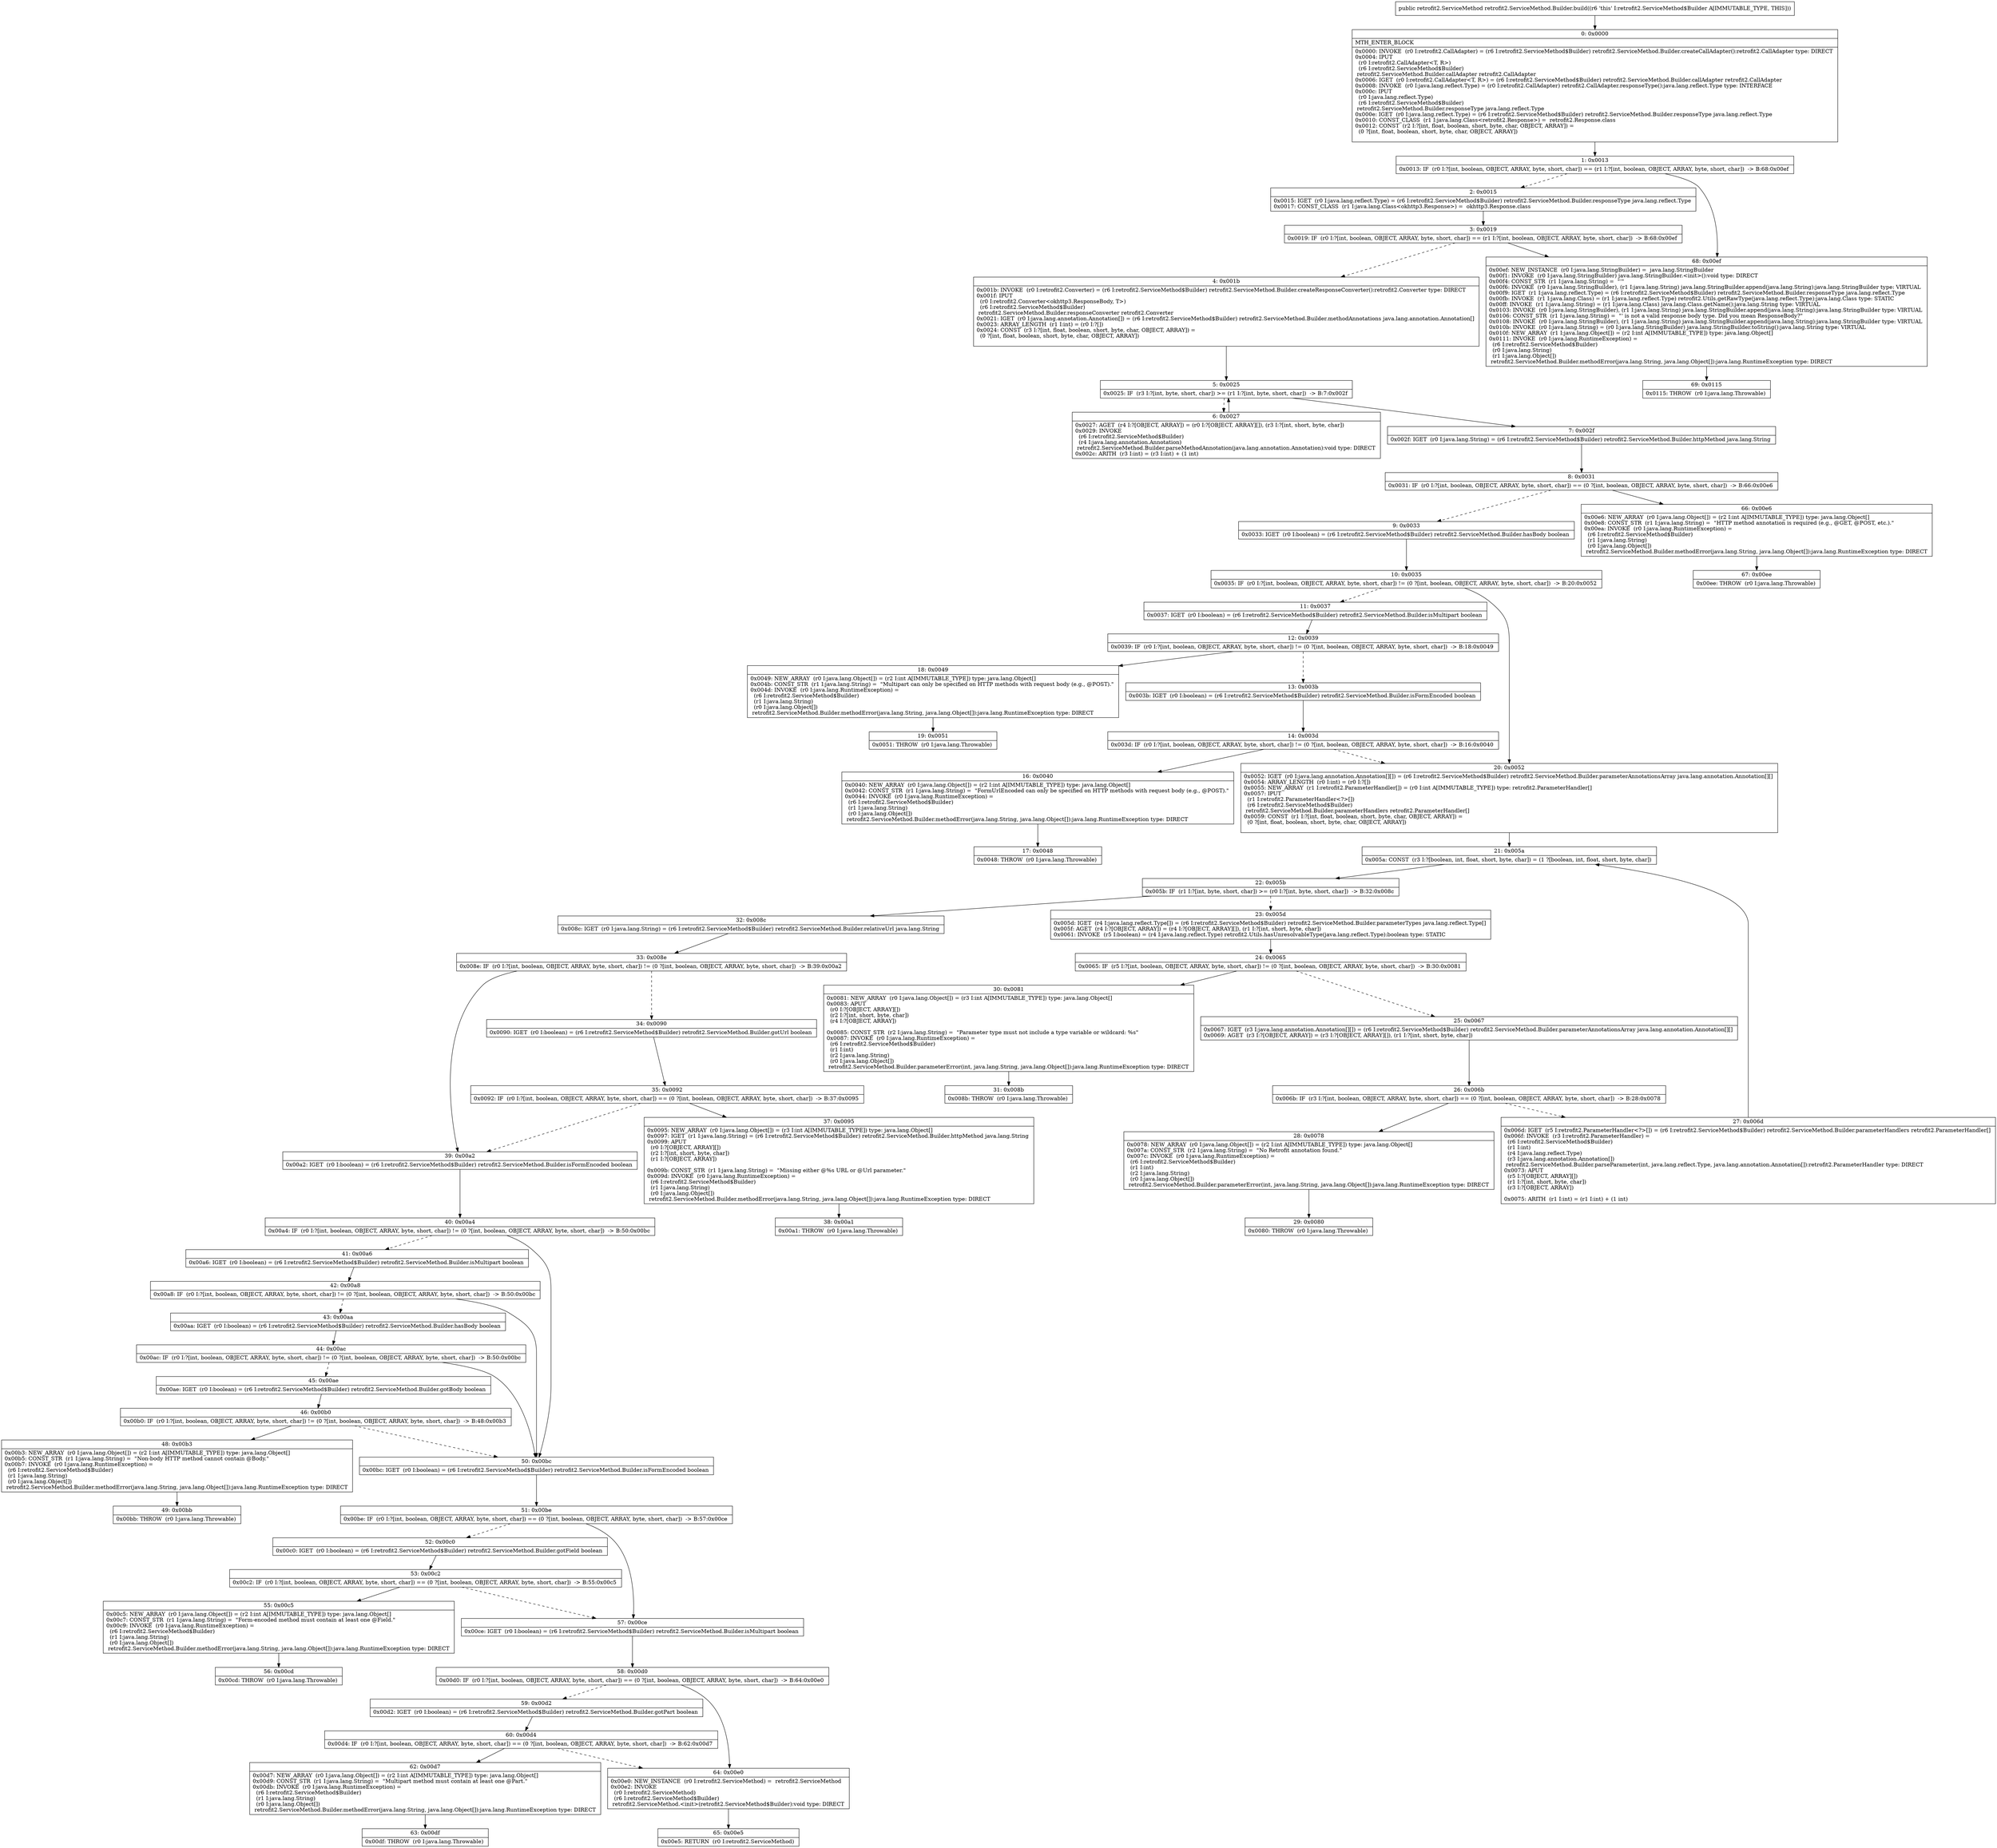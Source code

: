 digraph "CFG forretrofit2.ServiceMethod.Builder.build()Lretrofit2\/ServiceMethod;" {
Node_0 [shape=record,label="{0\:\ 0x0000|MTH_ENTER_BLOCK\l|0x0000: INVOKE  (r0 I:retrofit2.CallAdapter) = (r6 I:retrofit2.ServiceMethod$Builder) retrofit2.ServiceMethod.Builder.createCallAdapter():retrofit2.CallAdapter type: DIRECT \l0x0004: IPUT  \l  (r0 I:retrofit2.CallAdapter\<T, R\>)\l  (r6 I:retrofit2.ServiceMethod$Builder)\l retrofit2.ServiceMethod.Builder.callAdapter retrofit2.CallAdapter \l0x0006: IGET  (r0 I:retrofit2.CallAdapter\<T, R\>) = (r6 I:retrofit2.ServiceMethod$Builder) retrofit2.ServiceMethod.Builder.callAdapter retrofit2.CallAdapter \l0x0008: INVOKE  (r0 I:java.lang.reflect.Type) = (r0 I:retrofit2.CallAdapter) retrofit2.CallAdapter.responseType():java.lang.reflect.Type type: INTERFACE \l0x000c: IPUT  \l  (r0 I:java.lang.reflect.Type)\l  (r6 I:retrofit2.ServiceMethod$Builder)\l retrofit2.ServiceMethod.Builder.responseType java.lang.reflect.Type \l0x000e: IGET  (r0 I:java.lang.reflect.Type) = (r6 I:retrofit2.ServiceMethod$Builder) retrofit2.ServiceMethod.Builder.responseType java.lang.reflect.Type \l0x0010: CONST_CLASS  (r1 I:java.lang.Class\<retrofit2.Response\>) =  retrofit2.Response.class \l0x0012: CONST  (r2 I:?[int, float, boolean, short, byte, char, OBJECT, ARRAY]) = \l  (0 ?[int, float, boolean, short, byte, char, OBJECT, ARRAY])\l \l}"];
Node_1 [shape=record,label="{1\:\ 0x0013|0x0013: IF  (r0 I:?[int, boolean, OBJECT, ARRAY, byte, short, char]) == (r1 I:?[int, boolean, OBJECT, ARRAY, byte, short, char])  \-\> B:68:0x00ef \l}"];
Node_2 [shape=record,label="{2\:\ 0x0015|0x0015: IGET  (r0 I:java.lang.reflect.Type) = (r6 I:retrofit2.ServiceMethod$Builder) retrofit2.ServiceMethod.Builder.responseType java.lang.reflect.Type \l0x0017: CONST_CLASS  (r1 I:java.lang.Class\<okhttp3.Response\>) =  okhttp3.Response.class \l}"];
Node_3 [shape=record,label="{3\:\ 0x0019|0x0019: IF  (r0 I:?[int, boolean, OBJECT, ARRAY, byte, short, char]) == (r1 I:?[int, boolean, OBJECT, ARRAY, byte, short, char])  \-\> B:68:0x00ef \l}"];
Node_4 [shape=record,label="{4\:\ 0x001b|0x001b: INVOKE  (r0 I:retrofit2.Converter) = (r6 I:retrofit2.ServiceMethod$Builder) retrofit2.ServiceMethod.Builder.createResponseConverter():retrofit2.Converter type: DIRECT \l0x001f: IPUT  \l  (r0 I:retrofit2.Converter\<okhttp3.ResponseBody, T\>)\l  (r6 I:retrofit2.ServiceMethod$Builder)\l retrofit2.ServiceMethod.Builder.responseConverter retrofit2.Converter \l0x0021: IGET  (r0 I:java.lang.annotation.Annotation[]) = (r6 I:retrofit2.ServiceMethod$Builder) retrofit2.ServiceMethod.Builder.methodAnnotations java.lang.annotation.Annotation[] \l0x0023: ARRAY_LENGTH  (r1 I:int) = (r0 I:?[]) \l0x0024: CONST  (r3 I:?[int, float, boolean, short, byte, char, OBJECT, ARRAY]) = \l  (0 ?[int, float, boolean, short, byte, char, OBJECT, ARRAY])\l \l}"];
Node_5 [shape=record,label="{5\:\ 0x0025|0x0025: IF  (r3 I:?[int, byte, short, char]) \>= (r1 I:?[int, byte, short, char])  \-\> B:7:0x002f \l}"];
Node_6 [shape=record,label="{6\:\ 0x0027|0x0027: AGET  (r4 I:?[OBJECT, ARRAY]) = (r0 I:?[OBJECT, ARRAY][]), (r3 I:?[int, short, byte, char]) \l0x0029: INVOKE  \l  (r6 I:retrofit2.ServiceMethod$Builder)\l  (r4 I:java.lang.annotation.Annotation)\l retrofit2.ServiceMethod.Builder.parseMethodAnnotation(java.lang.annotation.Annotation):void type: DIRECT \l0x002c: ARITH  (r3 I:int) = (r3 I:int) + (1 int) \l}"];
Node_7 [shape=record,label="{7\:\ 0x002f|0x002f: IGET  (r0 I:java.lang.String) = (r6 I:retrofit2.ServiceMethod$Builder) retrofit2.ServiceMethod.Builder.httpMethod java.lang.String \l}"];
Node_8 [shape=record,label="{8\:\ 0x0031|0x0031: IF  (r0 I:?[int, boolean, OBJECT, ARRAY, byte, short, char]) == (0 ?[int, boolean, OBJECT, ARRAY, byte, short, char])  \-\> B:66:0x00e6 \l}"];
Node_9 [shape=record,label="{9\:\ 0x0033|0x0033: IGET  (r0 I:boolean) = (r6 I:retrofit2.ServiceMethod$Builder) retrofit2.ServiceMethod.Builder.hasBody boolean \l}"];
Node_10 [shape=record,label="{10\:\ 0x0035|0x0035: IF  (r0 I:?[int, boolean, OBJECT, ARRAY, byte, short, char]) != (0 ?[int, boolean, OBJECT, ARRAY, byte, short, char])  \-\> B:20:0x0052 \l}"];
Node_11 [shape=record,label="{11\:\ 0x0037|0x0037: IGET  (r0 I:boolean) = (r6 I:retrofit2.ServiceMethod$Builder) retrofit2.ServiceMethod.Builder.isMultipart boolean \l}"];
Node_12 [shape=record,label="{12\:\ 0x0039|0x0039: IF  (r0 I:?[int, boolean, OBJECT, ARRAY, byte, short, char]) != (0 ?[int, boolean, OBJECT, ARRAY, byte, short, char])  \-\> B:18:0x0049 \l}"];
Node_13 [shape=record,label="{13\:\ 0x003b|0x003b: IGET  (r0 I:boolean) = (r6 I:retrofit2.ServiceMethod$Builder) retrofit2.ServiceMethod.Builder.isFormEncoded boolean \l}"];
Node_14 [shape=record,label="{14\:\ 0x003d|0x003d: IF  (r0 I:?[int, boolean, OBJECT, ARRAY, byte, short, char]) != (0 ?[int, boolean, OBJECT, ARRAY, byte, short, char])  \-\> B:16:0x0040 \l}"];
Node_16 [shape=record,label="{16\:\ 0x0040|0x0040: NEW_ARRAY  (r0 I:java.lang.Object[]) = (r2 I:int A[IMMUTABLE_TYPE]) type: java.lang.Object[] \l0x0042: CONST_STR  (r1 I:java.lang.String) =  \"FormUrlEncoded can only be specified on HTTP methods with request body (e.g., @POST).\" \l0x0044: INVOKE  (r0 I:java.lang.RuntimeException) = \l  (r6 I:retrofit2.ServiceMethod$Builder)\l  (r1 I:java.lang.String)\l  (r0 I:java.lang.Object[])\l retrofit2.ServiceMethod.Builder.methodError(java.lang.String, java.lang.Object[]):java.lang.RuntimeException type: DIRECT \l}"];
Node_17 [shape=record,label="{17\:\ 0x0048|0x0048: THROW  (r0 I:java.lang.Throwable) \l}"];
Node_18 [shape=record,label="{18\:\ 0x0049|0x0049: NEW_ARRAY  (r0 I:java.lang.Object[]) = (r2 I:int A[IMMUTABLE_TYPE]) type: java.lang.Object[] \l0x004b: CONST_STR  (r1 I:java.lang.String) =  \"Multipart can only be specified on HTTP methods with request body (e.g., @POST).\" \l0x004d: INVOKE  (r0 I:java.lang.RuntimeException) = \l  (r6 I:retrofit2.ServiceMethod$Builder)\l  (r1 I:java.lang.String)\l  (r0 I:java.lang.Object[])\l retrofit2.ServiceMethod.Builder.methodError(java.lang.String, java.lang.Object[]):java.lang.RuntimeException type: DIRECT \l}"];
Node_19 [shape=record,label="{19\:\ 0x0051|0x0051: THROW  (r0 I:java.lang.Throwable) \l}"];
Node_20 [shape=record,label="{20\:\ 0x0052|0x0052: IGET  (r0 I:java.lang.annotation.Annotation[][]) = (r6 I:retrofit2.ServiceMethod$Builder) retrofit2.ServiceMethod.Builder.parameterAnnotationsArray java.lang.annotation.Annotation[][] \l0x0054: ARRAY_LENGTH  (r0 I:int) = (r0 I:?[]) \l0x0055: NEW_ARRAY  (r1 I:retrofit2.ParameterHandler[]) = (r0 I:int A[IMMUTABLE_TYPE]) type: retrofit2.ParameterHandler[] \l0x0057: IPUT  \l  (r1 I:retrofit2.ParameterHandler\<?\>[])\l  (r6 I:retrofit2.ServiceMethod$Builder)\l retrofit2.ServiceMethod.Builder.parameterHandlers retrofit2.ParameterHandler[] \l0x0059: CONST  (r1 I:?[int, float, boolean, short, byte, char, OBJECT, ARRAY]) = \l  (0 ?[int, float, boolean, short, byte, char, OBJECT, ARRAY])\l \l}"];
Node_21 [shape=record,label="{21\:\ 0x005a|0x005a: CONST  (r3 I:?[boolean, int, float, short, byte, char]) = (1 ?[boolean, int, float, short, byte, char]) \l}"];
Node_22 [shape=record,label="{22\:\ 0x005b|0x005b: IF  (r1 I:?[int, byte, short, char]) \>= (r0 I:?[int, byte, short, char])  \-\> B:32:0x008c \l}"];
Node_23 [shape=record,label="{23\:\ 0x005d|0x005d: IGET  (r4 I:java.lang.reflect.Type[]) = (r6 I:retrofit2.ServiceMethod$Builder) retrofit2.ServiceMethod.Builder.parameterTypes java.lang.reflect.Type[] \l0x005f: AGET  (r4 I:?[OBJECT, ARRAY]) = (r4 I:?[OBJECT, ARRAY][]), (r1 I:?[int, short, byte, char]) \l0x0061: INVOKE  (r5 I:boolean) = (r4 I:java.lang.reflect.Type) retrofit2.Utils.hasUnresolvableType(java.lang.reflect.Type):boolean type: STATIC \l}"];
Node_24 [shape=record,label="{24\:\ 0x0065|0x0065: IF  (r5 I:?[int, boolean, OBJECT, ARRAY, byte, short, char]) != (0 ?[int, boolean, OBJECT, ARRAY, byte, short, char])  \-\> B:30:0x0081 \l}"];
Node_25 [shape=record,label="{25\:\ 0x0067|0x0067: IGET  (r3 I:java.lang.annotation.Annotation[][]) = (r6 I:retrofit2.ServiceMethod$Builder) retrofit2.ServiceMethod.Builder.parameterAnnotationsArray java.lang.annotation.Annotation[][] \l0x0069: AGET  (r3 I:?[OBJECT, ARRAY]) = (r3 I:?[OBJECT, ARRAY][]), (r1 I:?[int, short, byte, char]) \l}"];
Node_26 [shape=record,label="{26\:\ 0x006b|0x006b: IF  (r3 I:?[int, boolean, OBJECT, ARRAY, byte, short, char]) == (0 ?[int, boolean, OBJECT, ARRAY, byte, short, char])  \-\> B:28:0x0078 \l}"];
Node_27 [shape=record,label="{27\:\ 0x006d|0x006d: IGET  (r5 I:retrofit2.ParameterHandler\<?\>[]) = (r6 I:retrofit2.ServiceMethod$Builder) retrofit2.ServiceMethod.Builder.parameterHandlers retrofit2.ParameterHandler[] \l0x006f: INVOKE  (r3 I:retrofit2.ParameterHandler) = \l  (r6 I:retrofit2.ServiceMethod$Builder)\l  (r1 I:int)\l  (r4 I:java.lang.reflect.Type)\l  (r3 I:java.lang.annotation.Annotation[])\l retrofit2.ServiceMethod.Builder.parseParameter(int, java.lang.reflect.Type, java.lang.annotation.Annotation[]):retrofit2.ParameterHandler type: DIRECT \l0x0073: APUT  \l  (r5 I:?[OBJECT, ARRAY][])\l  (r1 I:?[int, short, byte, char])\l  (r3 I:?[OBJECT, ARRAY])\l \l0x0075: ARITH  (r1 I:int) = (r1 I:int) + (1 int) \l}"];
Node_28 [shape=record,label="{28\:\ 0x0078|0x0078: NEW_ARRAY  (r0 I:java.lang.Object[]) = (r2 I:int A[IMMUTABLE_TYPE]) type: java.lang.Object[] \l0x007a: CONST_STR  (r2 I:java.lang.String) =  \"No Retrofit annotation found.\" \l0x007c: INVOKE  (r0 I:java.lang.RuntimeException) = \l  (r6 I:retrofit2.ServiceMethod$Builder)\l  (r1 I:int)\l  (r2 I:java.lang.String)\l  (r0 I:java.lang.Object[])\l retrofit2.ServiceMethod.Builder.parameterError(int, java.lang.String, java.lang.Object[]):java.lang.RuntimeException type: DIRECT \l}"];
Node_29 [shape=record,label="{29\:\ 0x0080|0x0080: THROW  (r0 I:java.lang.Throwable) \l}"];
Node_30 [shape=record,label="{30\:\ 0x0081|0x0081: NEW_ARRAY  (r0 I:java.lang.Object[]) = (r3 I:int A[IMMUTABLE_TYPE]) type: java.lang.Object[] \l0x0083: APUT  \l  (r0 I:?[OBJECT, ARRAY][])\l  (r2 I:?[int, short, byte, char])\l  (r4 I:?[OBJECT, ARRAY])\l \l0x0085: CONST_STR  (r2 I:java.lang.String) =  \"Parameter type must not include a type variable or wildcard: %s\" \l0x0087: INVOKE  (r0 I:java.lang.RuntimeException) = \l  (r6 I:retrofit2.ServiceMethod$Builder)\l  (r1 I:int)\l  (r2 I:java.lang.String)\l  (r0 I:java.lang.Object[])\l retrofit2.ServiceMethod.Builder.parameterError(int, java.lang.String, java.lang.Object[]):java.lang.RuntimeException type: DIRECT \l}"];
Node_31 [shape=record,label="{31\:\ 0x008b|0x008b: THROW  (r0 I:java.lang.Throwable) \l}"];
Node_32 [shape=record,label="{32\:\ 0x008c|0x008c: IGET  (r0 I:java.lang.String) = (r6 I:retrofit2.ServiceMethod$Builder) retrofit2.ServiceMethod.Builder.relativeUrl java.lang.String \l}"];
Node_33 [shape=record,label="{33\:\ 0x008e|0x008e: IF  (r0 I:?[int, boolean, OBJECT, ARRAY, byte, short, char]) != (0 ?[int, boolean, OBJECT, ARRAY, byte, short, char])  \-\> B:39:0x00a2 \l}"];
Node_34 [shape=record,label="{34\:\ 0x0090|0x0090: IGET  (r0 I:boolean) = (r6 I:retrofit2.ServiceMethod$Builder) retrofit2.ServiceMethod.Builder.gotUrl boolean \l}"];
Node_35 [shape=record,label="{35\:\ 0x0092|0x0092: IF  (r0 I:?[int, boolean, OBJECT, ARRAY, byte, short, char]) == (0 ?[int, boolean, OBJECT, ARRAY, byte, short, char])  \-\> B:37:0x0095 \l}"];
Node_37 [shape=record,label="{37\:\ 0x0095|0x0095: NEW_ARRAY  (r0 I:java.lang.Object[]) = (r3 I:int A[IMMUTABLE_TYPE]) type: java.lang.Object[] \l0x0097: IGET  (r1 I:java.lang.String) = (r6 I:retrofit2.ServiceMethod$Builder) retrofit2.ServiceMethod.Builder.httpMethod java.lang.String \l0x0099: APUT  \l  (r0 I:?[OBJECT, ARRAY][])\l  (r2 I:?[int, short, byte, char])\l  (r1 I:?[OBJECT, ARRAY])\l \l0x009b: CONST_STR  (r1 I:java.lang.String) =  \"Missing either @%s URL or @Url parameter.\" \l0x009d: INVOKE  (r0 I:java.lang.RuntimeException) = \l  (r6 I:retrofit2.ServiceMethod$Builder)\l  (r1 I:java.lang.String)\l  (r0 I:java.lang.Object[])\l retrofit2.ServiceMethod.Builder.methodError(java.lang.String, java.lang.Object[]):java.lang.RuntimeException type: DIRECT \l}"];
Node_38 [shape=record,label="{38\:\ 0x00a1|0x00a1: THROW  (r0 I:java.lang.Throwable) \l}"];
Node_39 [shape=record,label="{39\:\ 0x00a2|0x00a2: IGET  (r0 I:boolean) = (r6 I:retrofit2.ServiceMethod$Builder) retrofit2.ServiceMethod.Builder.isFormEncoded boolean \l}"];
Node_40 [shape=record,label="{40\:\ 0x00a4|0x00a4: IF  (r0 I:?[int, boolean, OBJECT, ARRAY, byte, short, char]) != (0 ?[int, boolean, OBJECT, ARRAY, byte, short, char])  \-\> B:50:0x00bc \l}"];
Node_41 [shape=record,label="{41\:\ 0x00a6|0x00a6: IGET  (r0 I:boolean) = (r6 I:retrofit2.ServiceMethod$Builder) retrofit2.ServiceMethod.Builder.isMultipart boolean \l}"];
Node_42 [shape=record,label="{42\:\ 0x00a8|0x00a8: IF  (r0 I:?[int, boolean, OBJECT, ARRAY, byte, short, char]) != (0 ?[int, boolean, OBJECT, ARRAY, byte, short, char])  \-\> B:50:0x00bc \l}"];
Node_43 [shape=record,label="{43\:\ 0x00aa|0x00aa: IGET  (r0 I:boolean) = (r6 I:retrofit2.ServiceMethod$Builder) retrofit2.ServiceMethod.Builder.hasBody boolean \l}"];
Node_44 [shape=record,label="{44\:\ 0x00ac|0x00ac: IF  (r0 I:?[int, boolean, OBJECT, ARRAY, byte, short, char]) != (0 ?[int, boolean, OBJECT, ARRAY, byte, short, char])  \-\> B:50:0x00bc \l}"];
Node_45 [shape=record,label="{45\:\ 0x00ae|0x00ae: IGET  (r0 I:boolean) = (r6 I:retrofit2.ServiceMethod$Builder) retrofit2.ServiceMethod.Builder.gotBody boolean \l}"];
Node_46 [shape=record,label="{46\:\ 0x00b0|0x00b0: IF  (r0 I:?[int, boolean, OBJECT, ARRAY, byte, short, char]) != (0 ?[int, boolean, OBJECT, ARRAY, byte, short, char])  \-\> B:48:0x00b3 \l}"];
Node_48 [shape=record,label="{48\:\ 0x00b3|0x00b3: NEW_ARRAY  (r0 I:java.lang.Object[]) = (r2 I:int A[IMMUTABLE_TYPE]) type: java.lang.Object[] \l0x00b5: CONST_STR  (r1 I:java.lang.String) =  \"Non\-body HTTP method cannot contain @Body.\" \l0x00b7: INVOKE  (r0 I:java.lang.RuntimeException) = \l  (r6 I:retrofit2.ServiceMethod$Builder)\l  (r1 I:java.lang.String)\l  (r0 I:java.lang.Object[])\l retrofit2.ServiceMethod.Builder.methodError(java.lang.String, java.lang.Object[]):java.lang.RuntimeException type: DIRECT \l}"];
Node_49 [shape=record,label="{49\:\ 0x00bb|0x00bb: THROW  (r0 I:java.lang.Throwable) \l}"];
Node_50 [shape=record,label="{50\:\ 0x00bc|0x00bc: IGET  (r0 I:boolean) = (r6 I:retrofit2.ServiceMethod$Builder) retrofit2.ServiceMethod.Builder.isFormEncoded boolean \l}"];
Node_51 [shape=record,label="{51\:\ 0x00be|0x00be: IF  (r0 I:?[int, boolean, OBJECT, ARRAY, byte, short, char]) == (0 ?[int, boolean, OBJECT, ARRAY, byte, short, char])  \-\> B:57:0x00ce \l}"];
Node_52 [shape=record,label="{52\:\ 0x00c0|0x00c0: IGET  (r0 I:boolean) = (r6 I:retrofit2.ServiceMethod$Builder) retrofit2.ServiceMethod.Builder.gotField boolean \l}"];
Node_53 [shape=record,label="{53\:\ 0x00c2|0x00c2: IF  (r0 I:?[int, boolean, OBJECT, ARRAY, byte, short, char]) == (0 ?[int, boolean, OBJECT, ARRAY, byte, short, char])  \-\> B:55:0x00c5 \l}"];
Node_55 [shape=record,label="{55\:\ 0x00c5|0x00c5: NEW_ARRAY  (r0 I:java.lang.Object[]) = (r2 I:int A[IMMUTABLE_TYPE]) type: java.lang.Object[] \l0x00c7: CONST_STR  (r1 I:java.lang.String) =  \"Form\-encoded method must contain at least one @Field.\" \l0x00c9: INVOKE  (r0 I:java.lang.RuntimeException) = \l  (r6 I:retrofit2.ServiceMethod$Builder)\l  (r1 I:java.lang.String)\l  (r0 I:java.lang.Object[])\l retrofit2.ServiceMethod.Builder.methodError(java.lang.String, java.lang.Object[]):java.lang.RuntimeException type: DIRECT \l}"];
Node_56 [shape=record,label="{56\:\ 0x00cd|0x00cd: THROW  (r0 I:java.lang.Throwable) \l}"];
Node_57 [shape=record,label="{57\:\ 0x00ce|0x00ce: IGET  (r0 I:boolean) = (r6 I:retrofit2.ServiceMethod$Builder) retrofit2.ServiceMethod.Builder.isMultipart boolean \l}"];
Node_58 [shape=record,label="{58\:\ 0x00d0|0x00d0: IF  (r0 I:?[int, boolean, OBJECT, ARRAY, byte, short, char]) == (0 ?[int, boolean, OBJECT, ARRAY, byte, short, char])  \-\> B:64:0x00e0 \l}"];
Node_59 [shape=record,label="{59\:\ 0x00d2|0x00d2: IGET  (r0 I:boolean) = (r6 I:retrofit2.ServiceMethod$Builder) retrofit2.ServiceMethod.Builder.gotPart boolean \l}"];
Node_60 [shape=record,label="{60\:\ 0x00d4|0x00d4: IF  (r0 I:?[int, boolean, OBJECT, ARRAY, byte, short, char]) == (0 ?[int, boolean, OBJECT, ARRAY, byte, short, char])  \-\> B:62:0x00d7 \l}"];
Node_62 [shape=record,label="{62\:\ 0x00d7|0x00d7: NEW_ARRAY  (r0 I:java.lang.Object[]) = (r2 I:int A[IMMUTABLE_TYPE]) type: java.lang.Object[] \l0x00d9: CONST_STR  (r1 I:java.lang.String) =  \"Multipart method must contain at least one @Part.\" \l0x00db: INVOKE  (r0 I:java.lang.RuntimeException) = \l  (r6 I:retrofit2.ServiceMethod$Builder)\l  (r1 I:java.lang.String)\l  (r0 I:java.lang.Object[])\l retrofit2.ServiceMethod.Builder.methodError(java.lang.String, java.lang.Object[]):java.lang.RuntimeException type: DIRECT \l}"];
Node_63 [shape=record,label="{63\:\ 0x00df|0x00df: THROW  (r0 I:java.lang.Throwable) \l}"];
Node_64 [shape=record,label="{64\:\ 0x00e0|0x00e0: NEW_INSTANCE  (r0 I:retrofit2.ServiceMethod) =  retrofit2.ServiceMethod \l0x00e2: INVOKE  \l  (r0 I:retrofit2.ServiceMethod)\l  (r6 I:retrofit2.ServiceMethod$Builder)\l retrofit2.ServiceMethod.\<init\>(retrofit2.ServiceMethod$Builder):void type: DIRECT \l}"];
Node_65 [shape=record,label="{65\:\ 0x00e5|0x00e5: RETURN  (r0 I:retrofit2.ServiceMethod) \l}"];
Node_66 [shape=record,label="{66\:\ 0x00e6|0x00e6: NEW_ARRAY  (r0 I:java.lang.Object[]) = (r2 I:int A[IMMUTABLE_TYPE]) type: java.lang.Object[] \l0x00e8: CONST_STR  (r1 I:java.lang.String) =  \"HTTP method annotation is required (e.g., @GET, @POST, etc.).\" \l0x00ea: INVOKE  (r0 I:java.lang.RuntimeException) = \l  (r6 I:retrofit2.ServiceMethod$Builder)\l  (r1 I:java.lang.String)\l  (r0 I:java.lang.Object[])\l retrofit2.ServiceMethod.Builder.methodError(java.lang.String, java.lang.Object[]):java.lang.RuntimeException type: DIRECT \l}"];
Node_67 [shape=record,label="{67\:\ 0x00ee|0x00ee: THROW  (r0 I:java.lang.Throwable) \l}"];
Node_68 [shape=record,label="{68\:\ 0x00ef|0x00ef: NEW_INSTANCE  (r0 I:java.lang.StringBuilder) =  java.lang.StringBuilder \l0x00f1: INVOKE  (r0 I:java.lang.StringBuilder) java.lang.StringBuilder.\<init\>():void type: DIRECT \l0x00f4: CONST_STR  (r1 I:java.lang.String) =  \"'\" \l0x00f6: INVOKE  (r0 I:java.lang.StringBuilder), (r1 I:java.lang.String) java.lang.StringBuilder.append(java.lang.String):java.lang.StringBuilder type: VIRTUAL \l0x00f9: IGET  (r1 I:java.lang.reflect.Type) = (r6 I:retrofit2.ServiceMethod$Builder) retrofit2.ServiceMethod.Builder.responseType java.lang.reflect.Type \l0x00fb: INVOKE  (r1 I:java.lang.Class) = (r1 I:java.lang.reflect.Type) retrofit2.Utils.getRawType(java.lang.reflect.Type):java.lang.Class type: STATIC \l0x00ff: INVOKE  (r1 I:java.lang.String) = (r1 I:java.lang.Class) java.lang.Class.getName():java.lang.String type: VIRTUAL \l0x0103: INVOKE  (r0 I:java.lang.StringBuilder), (r1 I:java.lang.String) java.lang.StringBuilder.append(java.lang.String):java.lang.StringBuilder type: VIRTUAL \l0x0106: CONST_STR  (r1 I:java.lang.String) =  \"' is not a valid response body type. Did you mean ResponseBody?\" \l0x0108: INVOKE  (r0 I:java.lang.StringBuilder), (r1 I:java.lang.String) java.lang.StringBuilder.append(java.lang.String):java.lang.StringBuilder type: VIRTUAL \l0x010b: INVOKE  (r0 I:java.lang.String) = (r0 I:java.lang.StringBuilder) java.lang.StringBuilder.toString():java.lang.String type: VIRTUAL \l0x010f: NEW_ARRAY  (r1 I:java.lang.Object[]) = (r2 I:int A[IMMUTABLE_TYPE]) type: java.lang.Object[] \l0x0111: INVOKE  (r0 I:java.lang.RuntimeException) = \l  (r6 I:retrofit2.ServiceMethod$Builder)\l  (r0 I:java.lang.String)\l  (r1 I:java.lang.Object[])\l retrofit2.ServiceMethod.Builder.methodError(java.lang.String, java.lang.Object[]):java.lang.RuntimeException type: DIRECT \l}"];
Node_69 [shape=record,label="{69\:\ 0x0115|0x0115: THROW  (r0 I:java.lang.Throwable) \l}"];
MethodNode[shape=record,label="{public retrofit2.ServiceMethod retrofit2.ServiceMethod.Builder.build((r6 'this' I:retrofit2.ServiceMethod$Builder A[IMMUTABLE_TYPE, THIS])) }"];
MethodNode -> Node_0;
Node_0 -> Node_1;
Node_1 -> Node_2[style=dashed];
Node_1 -> Node_68;
Node_2 -> Node_3;
Node_3 -> Node_4[style=dashed];
Node_3 -> Node_68;
Node_4 -> Node_5;
Node_5 -> Node_6[style=dashed];
Node_5 -> Node_7;
Node_6 -> Node_5;
Node_7 -> Node_8;
Node_8 -> Node_9[style=dashed];
Node_8 -> Node_66;
Node_9 -> Node_10;
Node_10 -> Node_11[style=dashed];
Node_10 -> Node_20;
Node_11 -> Node_12;
Node_12 -> Node_13[style=dashed];
Node_12 -> Node_18;
Node_13 -> Node_14;
Node_14 -> Node_16;
Node_14 -> Node_20[style=dashed];
Node_16 -> Node_17;
Node_18 -> Node_19;
Node_20 -> Node_21;
Node_21 -> Node_22;
Node_22 -> Node_23[style=dashed];
Node_22 -> Node_32;
Node_23 -> Node_24;
Node_24 -> Node_25[style=dashed];
Node_24 -> Node_30;
Node_25 -> Node_26;
Node_26 -> Node_27[style=dashed];
Node_26 -> Node_28;
Node_27 -> Node_21;
Node_28 -> Node_29;
Node_30 -> Node_31;
Node_32 -> Node_33;
Node_33 -> Node_34[style=dashed];
Node_33 -> Node_39;
Node_34 -> Node_35;
Node_35 -> Node_37;
Node_35 -> Node_39[style=dashed];
Node_37 -> Node_38;
Node_39 -> Node_40;
Node_40 -> Node_41[style=dashed];
Node_40 -> Node_50;
Node_41 -> Node_42;
Node_42 -> Node_43[style=dashed];
Node_42 -> Node_50;
Node_43 -> Node_44;
Node_44 -> Node_45[style=dashed];
Node_44 -> Node_50;
Node_45 -> Node_46;
Node_46 -> Node_48;
Node_46 -> Node_50[style=dashed];
Node_48 -> Node_49;
Node_50 -> Node_51;
Node_51 -> Node_52[style=dashed];
Node_51 -> Node_57;
Node_52 -> Node_53;
Node_53 -> Node_55;
Node_53 -> Node_57[style=dashed];
Node_55 -> Node_56;
Node_57 -> Node_58;
Node_58 -> Node_59[style=dashed];
Node_58 -> Node_64;
Node_59 -> Node_60;
Node_60 -> Node_62;
Node_60 -> Node_64[style=dashed];
Node_62 -> Node_63;
Node_64 -> Node_65;
Node_66 -> Node_67;
Node_68 -> Node_69;
}

